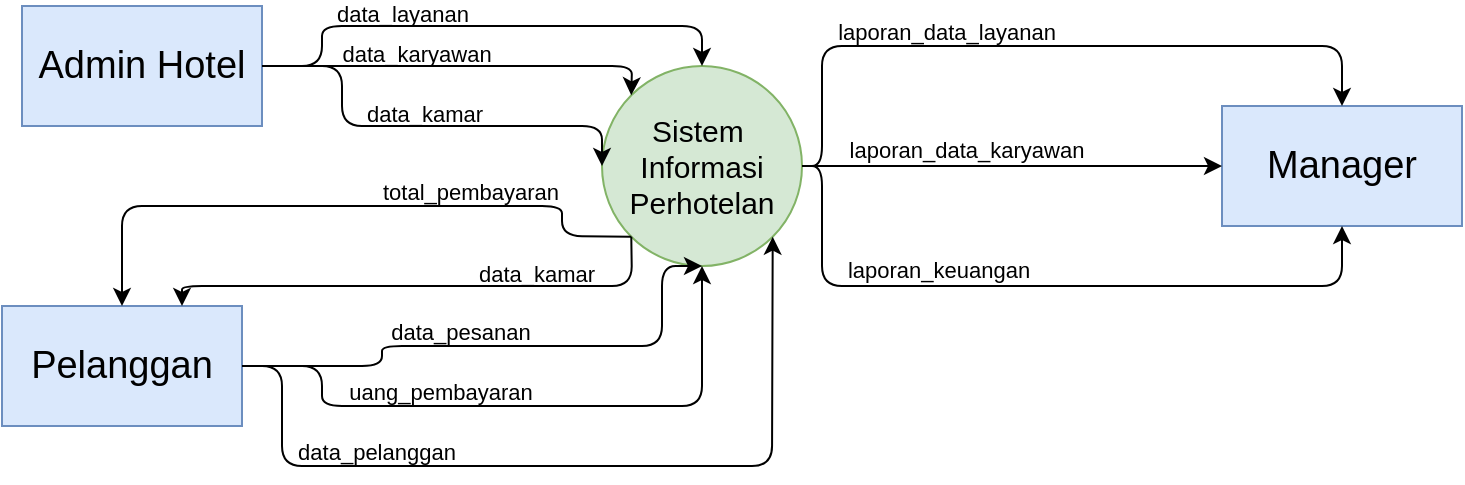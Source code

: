<mxfile version="13.7.2" type="device"><diagram id="RSunSVwx_weS7DqUlMkU" name="Page-1"><mxGraphModel dx="673" dy="382" grid="1" gridSize="10" guides="1" tooltips="1" connect="1" arrows="1" fold="1" page="1" pageScale="1" pageWidth="850" pageHeight="1100" math="0" shadow="0"><root><mxCell id="0"/><mxCell id="1" parent="0"/><mxCell id="9RUL74n7aonJ-J-nF_fZ-1" value="&lt;font style=&quot;font-size: 15px&quot;&gt;Sistem&amp;nbsp;&lt;br&gt;Informasi&lt;br&gt;Perhotelan&lt;/font&gt;" style="ellipse;whiteSpace=wrap;html=1;aspect=fixed;fillColor=#d5e8d4;strokeColor=#82b366;" vertex="1" parent="1"><mxGeometry x="340" y="80" width="100" height="100" as="geometry"/></mxCell><mxCell id="9RUL74n7aonJ-J-nF_fZ-2" value="&lt;font style=&quot;font-size: 19px&quot;&gt;Admin Hotel&lt;/font&gt;" style="rounded=0;whiteSpace=wrap;html=1;fillColor=#dae8fc;strokeColor=#6c8ebf;" vertex="1" parent="1"><mxGeometry x="50" y="50" width="120" height="60" as="geometry"/></mxCell><mxCell id="9RUL74n7aonJ-J-nF_fZ-3" value="&lt;font style=&quot;font-size: 19px&quot;&gt;Pelanggan&lt;/font&gt;" style="rounded=0;whiteSpace=wrap;html=1;fillColor=#dae8fc;strokeColor=#6c8ebf;" vertex="1" parent="1"><mxGeometry x="40" y="200" width="120" height="60" as="geometry"/></mxCell><mxCell id="9RUL74n7aonJ-J-nF_fZ-4" value="&lt;font style=&quot;font-size: 19px&quot;&gt;Manager&lt;/font&gt;" style="rounded=0;whiteSpace=wrap;html=1;fillColor=#dae8fc;strokeColor=#6c8ebf;" vertex="1" parent="1"><mxGeometry x="650" y="100" width="120" height="60" as="geometry"/></mxCell><mxCell id="9RUL74n7aonJ-J-nF_fZ-5" value="" style="endArrow=classic;html=1;exitX=1;exitY=0.5;exitDx=0;exitDy=0;entryX=0;entryY=0;entryDx=0;entryDy=0;" edge="1" parent="1" source="9RUL74n7aonJ-J-nF_fZ-2" target="9RUL74n7aonJ-J-nF_fZ-1"><mxGeometry width="50" height="50" relative="1" as="geometry"><mxPoint x="330" y="200" as="sourcePoint"/><mxPoint x="380" y="150" as="targetPoint"/><Array as="points"><mxPoint x="355" y="80"/></Array></mxGeometry></mxCell><mxCell id="9RUL74n7aonJ-J-nF_fZ-6" value="data_karyawan" style="edgeLabel;html=1;align=center;verticalAlign=bottom;resizable=0;points=[];labelBackgroundColor=none;" vertex="1" connectable="0" parent="9RUL74n7aonJ-J-nF_fZ-5"><mxGeometry x="-0.168" relative="1" as="geometry"><mxPoint x="-6" y="2" as="offset"/></mxGeometry></mxCell><mxCell id="9RUL74n7aonJ-J-nF_fZ-7" value="" style="endArrow=classic;html=1;exitX=1;exitY=0.5;exitDx=0;exitDy=0;entryX=0;entryY=0.5;entryDx=0;entryDy=0;" edge="1" parent="1" source="9RUL74n7aonJ-J-nF_fZ-2" target="9RUL74n7aonJ-J-nF_fZ-1"><mxGeometry width="50" height="50" relative="1" as="geometry"><mxPoint x="330" y="200" as="sourcePoint"/><mxPoint x="380" y="150" as="targetPoint"/><Array as="points"><mxPoint x="210" y="80"/><mxPoint x="210" y="110"/><mxPoint x="340" y="110"/></Array></mxGeometry></mxCell><mxCell id="9RUL74n7aonJ-J-nF_fZ-8" value="data_kamar" style="edgeLabel;html=1;align=center;verticalAlign=bottom;resizable=0;points=[];labelBackgroundColor=none;" vertex="1" connectable="0" parent="9RUL74n7aonJ-J-nF_fZ-7"><mxGeometry x="0.206" relative="1" as="geometry"><mxPoint x="-22" y="2" as="offset"/></mxGeometry></mxCell><mxCell id="9RUL74n7aonJ-J-nF_fZ-9" value="" style="endArrow=classic;html=1;exitX=1;exitY=0.5;exitDx=0;exitDy=0;entryX=0;entryY=0.5;entryDx=0;entryDy=0;" edge="1" parent="1" source="9RUL74n7aonJ-J-nF_fZ-1" target="9RUL74n7aonJ-J-nF_fZ-4"><mxGeometry width="50" height="50" relative="1" as="geometry"><mxPoint x="410" y="220" as="sourcePoint"/><mxPoint x="460" y="170" as="targetPoint"/></mxGeometry></mxCell><mxCell id="9RUL74n7aonJ-J-nF_fZ-10" value="laporan_data_karyawan" style="edgeLabel;html=1;align=center;verticalAlign=bottom;resizable=0;points=[];labelBackgroundColor=none;" vertex="1" connectable="0" parent="9RUL74n7aonJ-J-nF_fZ-9"><mxGeometry x="-0.148" relative="1" as="geometry"><mxPoint x="-8" as="offset"/></mxGeometry></mxCell><mxCell id="9RUL74n7aonJ-J-nF_fZ-11" value="" style="endArrow=classic;html=1;exitX=1;exitY=0.5;exitDx=0;exitDy=0;entryX=0.5;entryY=0;entryDx=0;entryDy=0;" edge="1" parent="1" source="9RUL74n7aonJ-J-nF_fZ-1" target="9RUL74n7aonJ-J-nF_fZ-4"><mxGeometry width="50" height="50" relative="1" as="geometry"><mxPoint x="420" y="200" as="sourcePoint"/><mxPoint x="470" y="150" as="targetPoint"/><Array as="points"><mxPoint x="450" y="130"/><mxPoint x="450" y="70"/><mxPoint x="710" y="70"/></Array></mxGeometry></mxCell><mxCell id="9RUL74n7aonJ-J-nF_fZ-12" value="laporan_data_layanan" style="edgeLabel;html=1;align=center;verticalAlign=bottom;resizable=0;points=[];labelBackgroundColor=none;" vertex="1" connectable="0" parent="9RUL74n7aonJ-J-nF_fZ-11"><mxGeometry x="0.493" relative="1" as="geometry"><mxPoint x="-137" y="1" as="offset"/></mxGeometry></mxCell><mxCell id="9RUL74n7aonJ-J-nF_fZ-13" value="" style="endArrow=classic;html=1;exitX=1;exitY=0.5;exitDx=0;exitDy=0;entryX=0.5;entryY=1;entryDx=0;entryDy=0;" edge="1" parent="1" source="9RUL74n7aonJ-J-nF_fZ-1" target="9RUL74n7aonJ-J-nF_fZ-4"><mxGeometry width="50" height="50" relative="1" as="geometry"><mxPoint x="530" y="200" as="sourcePoint"/><mxPoint x="580" y="150" as="targetPoint"/><Array as="points"><mxPoint x="450" y="130"/><mxPoint x="450" y="190"/><mxPoint x="710" y="190"/></Array></mxGeometry></mxCell><mxCell id="9RUL74n7aonJ-J-nF_fZ-14" value="laporan_keuangan" style="edgeLabel;html=1;align=center;verticalAlign=bottom;resizable=0;points=[];labelBackgroundColor=none;" vertex="1" connectable="0" parent="9RUL74n7aonJ-J-nF_fZ-13"><mxGeometry x="0.193" relative="1" as="geometry"><mxPoint x="-87" as="offset"/></mxGeometry></mxCell><mxCell id="9RUL74n7aonJ-J-nF_fZ-15" value="" style="endArrow=classic;html=1;exitX=1;exitY=0.5;exitDx=0;exitDy=0;entryX=0.5;entryY=0;entryDx=0;entryDy=0;" edge="1" parent="1" source="9RUL74n7aonJ-J-nF_fZ-2" target="9RUL74n7aonJ-J-nF_fZ-1"><mxGeometry width="50" height="50" relative="1" as="geometry"><mxPoint x="360" y="130" as="sourcePoint"/><mxPoint x="410" y="80" as="targetPoint"/><Array as="points"><mxPoint x="200" y="80"/><mxPoint x="200" y="60"/><mxPoint x="390" y="60"/></Array></mxGeometry></mxCell><mxCell id="9RUL74n7aonJ-J-nF_fZ-16" value="data_layanan" style="edgeLabel;html=1;align=center;verticalAlign=bottom;resizable=0;points=[];labelBackgroundColor=none;spacing=1;" vertex="1" connectable="0" parent="9RUL74n7aonJ-J-nF_fZ-15"><mxGeometry x="0.252" y="3" relative="1" as="geometry"><mxPoint x="-73" y="4" as="offset"/></mxGeometry></mxCell><mxCell id="9RUL74n7aonJ-J-nF_fZ-17" value="" style="endArrow=classic;html=1;exitX=0;exitY=1;exitDx=0;exitDy=0;entryX=0.75;entryY=0;entryDx=0;entryDy=0;" edge="1" parent="1" source="9RUL74n7aonJ-J-nF_fZ-1" target="9RUL74n7aonJ-J-nF_fZ-3"><mxGeometry width="50" height="50" relative="1" as="geometry"><mxPoint x="420" y="110" as="sourcePoint"/><mxPoint x="470" y="60" as="targetPoint"/><Array as="points"><mxPoint x="355" y="190"/><mxPoint x="130" y="190"/></Array></mxGeometry></mxCell><mxCell id="9RUL74n7aonJ-J-nF_fZ-18" value="data_kamar" style="edgeLabel;html=1;align=center;verticalAlign=bottom;resizable=0;points=[];labelBackgroundColor=none;" vertex="1" connectable="0" parent="9RUL74n7aonJ-J-nF_fZ-17"><mxGeometry x="0.097" relative="1" as="geometry"><mxPoint x="70" y="2" as="offset"/></mxGeometry></mxCell><mxCell id="9RUL74n7aonJ-J-nF_fZ-19" value="" style="endArrow=classic;html=1;exitX=1;exitY=0.5;exitDx=0;exitDy=0;entryX=0.5;entryY=1;entryDx=0;entryDy=0;" edge="1" parent="1" source="9RUL74n7aonJ-J-nF_fZ-3" target="9RUL74n7aonJ-J-nF_fZ-1"><mxGeometry width="50" height="50" relative="1" as="geometry"><mxPoint x="420" y="110" as="sourcePoint"/><mxPoint x="470" y="60" as="targetPoint"/><Array as="points"><mxPoint x="230" y="230"/><mxPoint x="230" y="220"/><mxPoint x="370" y="220"/><mxPoint x="370" y="180"/></Array></mxGeometry></mxCell><mxCell id="9RUL74n7aonJ-J-nF_fZ-20" value="data_pesanan" style="edgeLabel;html=1;align=center;verticalAlign=bottom;resizable=0;points=[];labelBackgroundColor=none;" vertex="1" connectable="0" parent="9RUL74n7aonJ-J-nF_fZ-19"><mxGeometry x="-0.424" y="1" relative="1" as="geometry"><mxPoint x="38" y="2" as="offset"/></mxGeometry></mxCell><mxCell id="9RUL74n7aonJ-J-nF_fZ-21" value="" style="endArrow=classic;html=1;exitX=1;exitY=0.5;exitDx=0;exitDy=0;entryX=0.5;entryY=1;entryDx=0;entryDy=0;" edge="1" parent="1" source="9RUL74n7aonJ-J-nF_fZ-3" target="9RUL74n7aonJ-J-nF_fZ-1"><mxGeometry width="50" height="50" relative="1" as="geometry"><mxPoint x="420" y="110" as="sourcePoint"/><mxPoint x="470" y="60" as="targetPoint"/><Array as="points"><mxPoint x="200" y="230"/><mxPoint x="200" y="250"/><mxPoint x="390" y="250"/></Array></mxGeometry></mxCell><mxCell id="9RUL74n7aonJ-J-nF_fZ-22" value="uang_pembayaran" style="edgeLabel;html=1;align=center;verticalAlign=bottom;resizable=0;points=[];labelBackgroundColor=none;" vertex="1" connectable="0" parent="9RUL74n7aonJ-J-nF_fZ-21"><mxGeometry x="-0.002" y="-3" relative="1" as="geometry"><mxPoint x="-41" y="-2" as="offset"/></mxGeometry></mxCell><mxCell id="9RUL74n7aonJ-J-nF_fZ-23" value="" style="endArrow=classic;html=1;exitX=1;exitY=0.5;exitDx=0;exitDy=0;entryX=1;entryY=1;entryDx=0;entryDy=0;" edge="1" parent="1" source="9RUL74n7aonJ-J-nF_fZ-3" target="9RUL74n7aonJ-J-nF_fZ-1"><mxGeometry width="50" height="50" relative="1" as="geometry"><mxPoint x="460" y="240" as="sourcePoint"/><mxPoint x="510" y="190" as="targetPoint"/><Array as="points"><mxPoint x="180" y="230"/><mxPoint x="180" y="280"/><mxPoint x="425" y="280"/></Array></mxGeometry></mxCell><mxCell id="9RUL74n7aonJ-J-nF_fZ-24" value="data_pelanggan" style="edgeLabel;html=1;align=center;verticalAlign=bottom;resizable=0;points=[];labelBackgroundColor=none;" vertex="1" connectable="0" parent="9RUL74n7aonJ-J-nF_fZ-23"><mxGeometry x="-0.204" y="1" relative="1" as="geometry"><mxPoint x="-54" y="2" as="offset"/></mxGeometry></mxCell><mxCell id="9RUL74n7aonJ-J-nF_fZ-25" value="" style="endArrow=classic;html=1;exitX=0;exitY=1;exitDx=0;exitDy=0;entryX=0.5;entryY=0;entryDx=0;entryDy=0;" edge="1" parent="1" source="9RUL74n7aonJ-J-nF_fZ-1" target="9RUL74n7aonJ-J-nF_fZ-3"><mxGeometry width="50" height="50" relative="1" as="geometry"><mxPoint x="260" y="180" as="sourcePoint"/><mxPoint x="100" y="165" as="targetPoint"/><Array as="points"><mxPoint x="320" y="165"/><mxPoint x="320" y="150"/><mxPoint x="100" y="150"/></Array></mxGeometry></mxCell><mxCell id="9RUL74n7aonJ-J-nF_fZ-26" value="total_pembayaran" style="edgeLabel;html=1;align=center;verticalAlign=bottom;resizable=0;points=[];labelBackgroundColor=none;" vertex="1" connectable="0" parent="9RUL74n7aonJ-J-nF_fZ-25"><mxGeometry x="0.226" y="-1" relative="1" as="geometry"><mxPoint x="100" y="2" as="offset"/></mxGeometry></mxCell></root></mxGraphModel></diagram></mxfile>